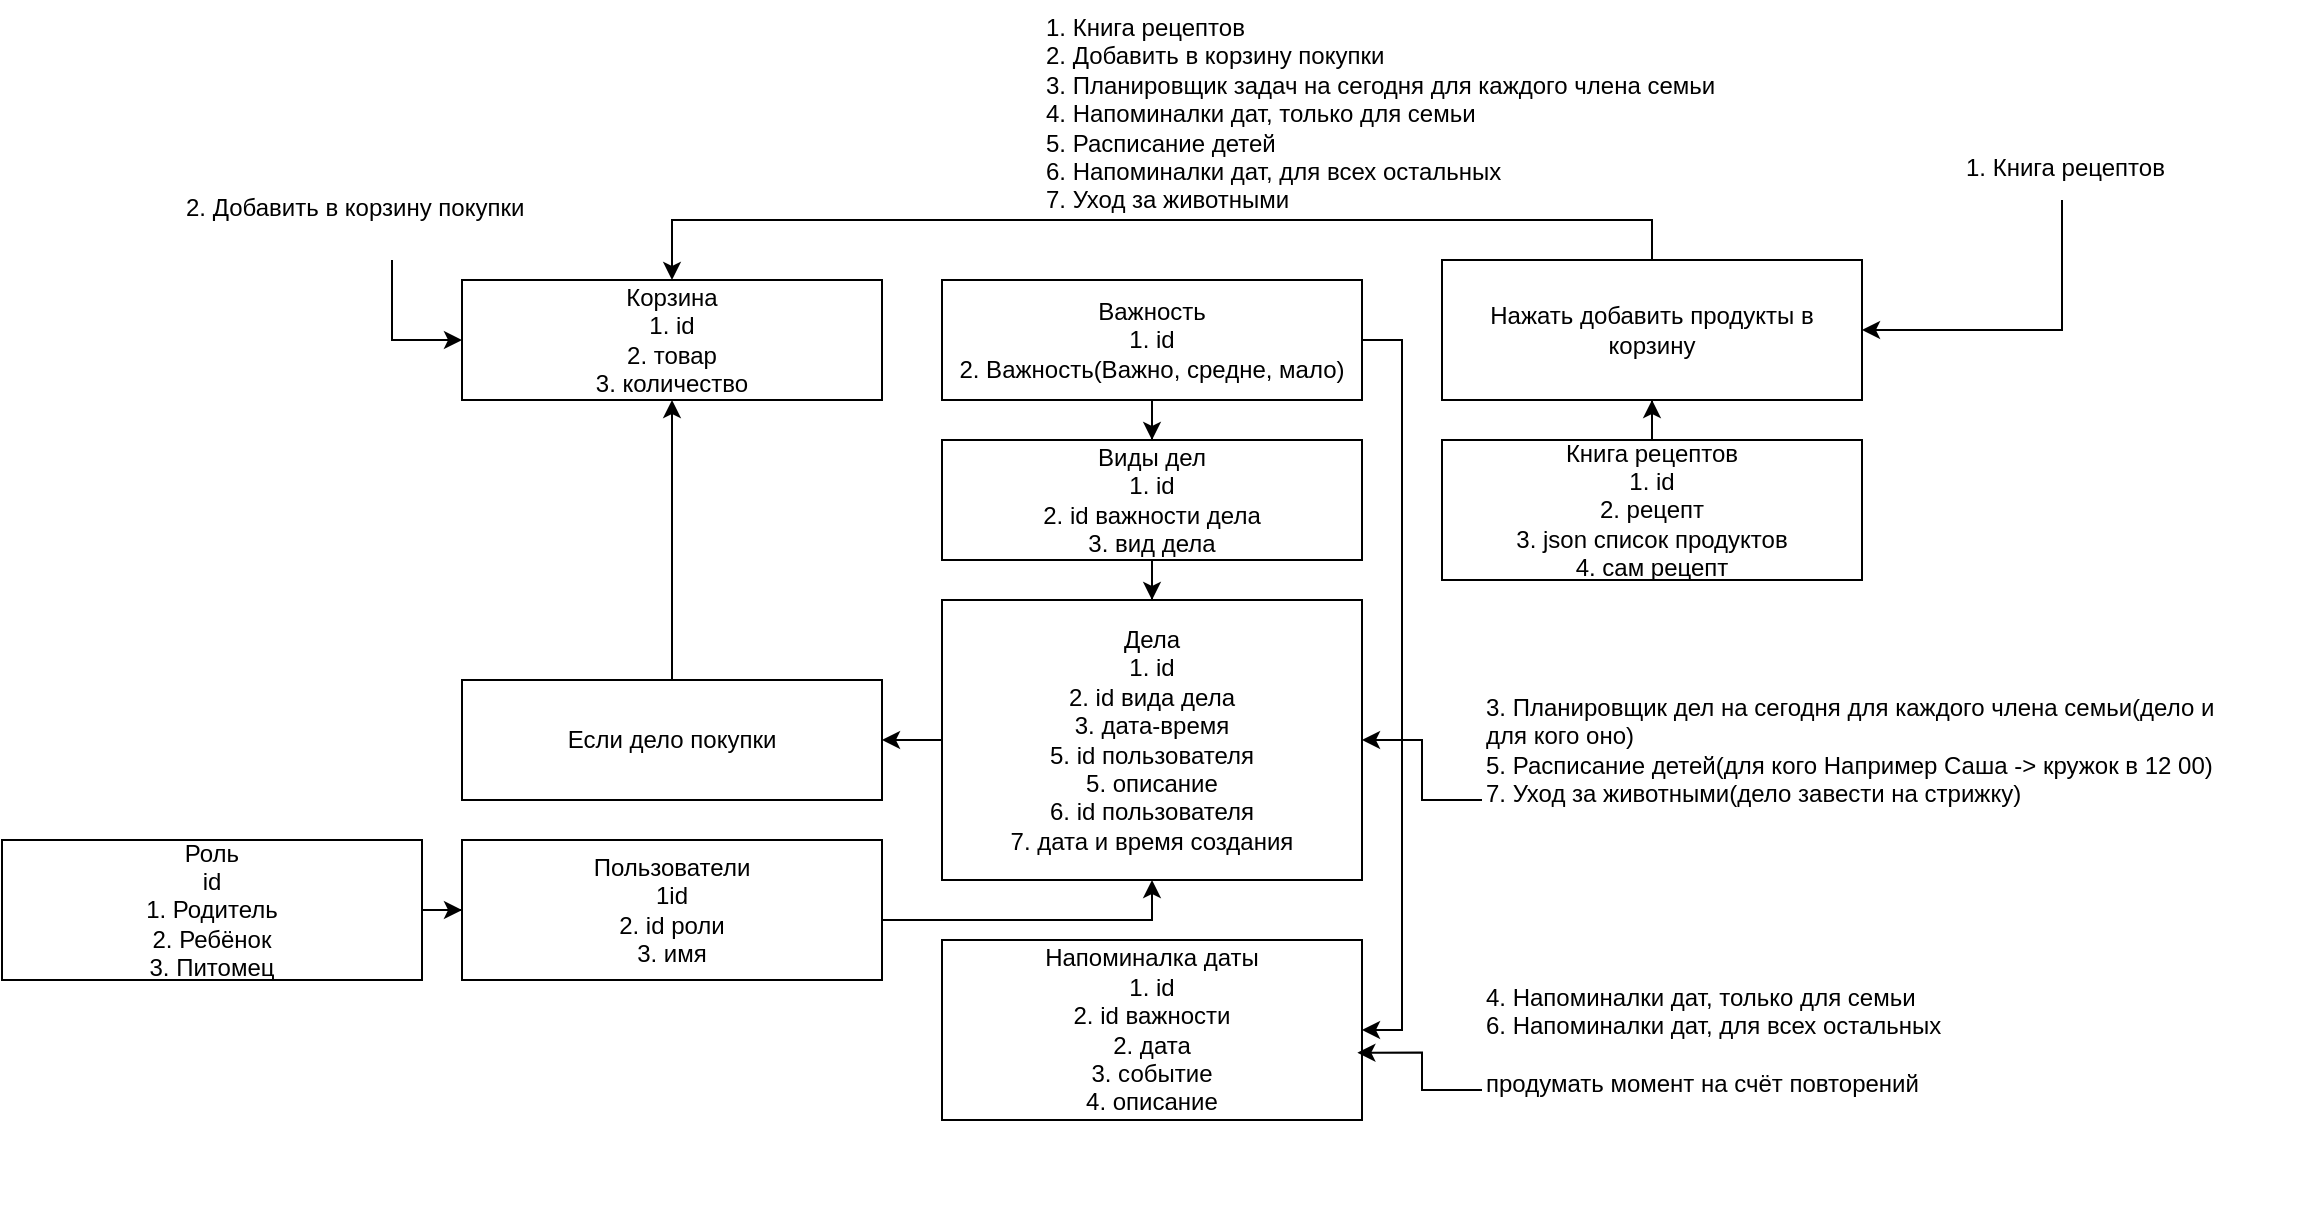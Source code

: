 <mxfile version="26.2.10">
  <diagram name="Страница — 1" id="LQEoc7Ox_GN1DkzEkNf7">
    <mxGraphModel dx="2255" dy="1912" grid="1" gridSize="10" guides="1" tooltips="1" connect="1" arrows="1" fold="1" page="1" pageScale="1" pageWidth="827" pageHeight="1169" math="0" shadow="0">
      <root>
        <mxCell id="0" />
        <mxCell id="1" parent="0" />
        <mxCell id="lm29R8KMJcdYnlwVV_AK-13" style="edgeStyle=orthogonalEdgeStyle;rounded=0;orthogonalLoop=1;jettySize=auto;html=1;entryX=1;entryY=0.5;entryDx=0;entryDy=0;" parent="1" source="lm29R8KMJcdYnlwVV_AK-1" target="lm29R8KMJcdYnlwVV_AK-12" edge="1">
          <mxGeometry relative="1" as="geometry" />
        </mxCell>
        <mxCell id="lm29R8KMJcdYnlwVV_AK-1" value="Дела&lt;div&gt;1. id&lt;/div&gt;&lt;div&gt;2. id вида дела&lt;/div&gt;&lt;div&gt;3. дата-время&lt;/div&gt;&lt;div&gt;5. id пользователя&lt;/div&gt;&lt;div&gt;5. описание&lt;/div&gt;&lt;div&gt;6. id пользователя&lt;/div&gt;&lt;div&gt;7. дата и время создания&lt;/div&gt;" style="rounded=0;whiteSpace=wrap;html=1;" parent="1" vertex="1">
          <mxGeometry x="110" y="280" width="210" height="140" as="geometry" />
        </mxCell>
        <mxCell id="lm29R8KMJcdYnlwVV_AK-5" style="edgeStyle=orthogonalEdgeStyle;rounded=0;orthogonalLoop=1;jettySize=auto;html=1;entryX=0.5;entryY=0;entryDx=0;entryDy=0;" parent="1" source="lm29R8KMJcdYnlwVV_AK-2" target="lm29R8KMJcdYnlwVV_AK-3" edge="1">
          <mxGeometry relative="1" as="geometry" />
        </mxCell>
        <mxCell id="lm29R8KMJcdYnlwVV_AK-21" style="edgeStyle=orthogonalEdgeStyle;rounded=0;orthogonalLoop=1;jettySize=auto;html=1;entryX=1;entryY=0.5;entryDx=0;entryDy=0;" parent="1" source="lm29R8KMJcdYnlwVV_AK-2" target="lm29R8KMJcdYnlwVV_AK-20" edge="1">
          <mxGeometry relative="1" as="geometry">
            <Array as="points">
              <mxPoint x="340" y="150" />
              <mxPoint x="340" y="495" />
            </Array>
          </mxGeometry>
        </mxCell>
        <mxCell id="lm29R8KMJcdYnlwVV_AK-2" value="Важность&lt;div&gt;1. id&lt;br&gt;2. Важность(Важно, средне, мало)&lt;/div&gt;" style="rounded=0;whiteSpace=wrap;html=1;" parent="1" vertex="1">
          <mxGeometry x="110" y="120" width="210" height="60" as="geometry" />
        </mxCell>
        <mxCell id="lm29R8KMJcdYnlwVV_AK-6" style="edgeStyle=orthogonalEdgeStyle;rounded=0;orthogonalLoop=1;jettySize=auto;html=1;entryX=0.5;entryY=0;entryDx=0;entryDy=0;" parent="1" source="lm29R8KMJcdYnlwVV_AK-3" target="lm29R8KMJcdYnlwVV_AK-1" edge="1">
          <mxGeometry relative="1" as="geometry" />
        </mxCell>
        <mxCell id="lm29R8KMJcdYnlwVV_AK-3" value="Виды дел&lt;div&gt;1. id&lt;/div&gt;&lt;div&gt;2. id важности дела&lt;/div&gt;&lt;div&gt;3. вид дела&lt;/div&gt;" style="rounded=0;whiteSpace=wrap;html=1;" parent="1" vertex="1">
          <mxGeometry x="110" y="200" width="210" height="60" as="geometry" />
        </mxCell>
        <mxCell id="lm29R8KMJcdYnlwVV_AK-7" value="1. Книга рецептов&#xa;2. Добавить в корзину покупки&#xa;3. Планировщик задач на сегодня для каждого члена семьи&#xa;4. Напоминалки дат, только для семьи&#xa;5. Расписание детей&#xa;6. Напоминалки дат, для всех остальных&#xa;7. Уход за животными" style="text;whiteSpace=wrap;" parent="1" vertex="1">
          <mxGeometry x="160" y="-20" width="370" height="120" as="geometry" />
        </mxCell>
        <mxCell id="lm29R8KMJcdYnlwVV_AK-18" style="edgeStyle=orthogonalEdgeStyle;rounded=0;orthogonalLoop=1;jettySize=auto;html=1;entryX=0.5;entryY=1;entryDx=0;entryDy=0;" parent="1" source="lm29R8KMJcdYnlwVV_AK-8" target="lm29R8KMJcdYnlwVV_AK-16" edge="1">
          <mxGeometry relative="1" as="geometry" />
        </mxCell>
        <mxCell id="lm29R8KMJcdYnlwVV_AK-8" value="Книга рецептов&lt;div&gt;1. id&lt;/div&gt;&lt;div&gt;2. рецепт&lt;/div&gt;&lt;div&gt;3. json список продуктов&lt;br&gt;4. сам рецепт&lt;/div&gt;" style="rounded=0;whiteSpace=wrap;html=1;" parent="1" vertex="1">
          <mxGeometry x="360" y="200" width="210" height="70" as="geometry" />
        </mxCell>
        <mxCell id="lm29R8KMJcdYnlwVV_AK-9" value="Корзина&lt;div&gt;1. id&lt;/div&gt;&lt;div&gt;2. товар&lt;/div&gt;&lt;div&gt;3. количество&lt;/div&gt;" style="rounded=0;whiteSpace=wrap;html=1;" parent="1" vertex="1">
          <mxGeometry x="-130" y="120" width="210" height="60" as="geometry" />
        </mxCell>
        <mxCell id="lm29R8KMJcdYnlwVV_AK-14" style="edgeStyle=orthogonalEdgeStyle;rounded=0;orthogonalLoop=1;jettySize=auto;html=1;" parent="1" source="lm29R8KMJcdYnlwVV_AK-12" target="lm29R8KMJcdYnlwVV_AK-9" edge="1">
          <mxGeometry relative="1" as="geometry" />
        </mxCell>
        <mxCell id="lm29R8KMJcdYnlwVV_AK-12" value="Если дело покупки" style="rounded=0;whiteSpace=wrap;html=1;" parent="1" vertex="1">
          <mxGeometry x="-130" y="320" width="210" height="60" as="geometry" />
        </mxCell>
        <mxCell id="lm29R8KMJcdYnlwVV_AK-17" style="edgeStyle=orthogonalEdgeStyle;rounded=0;orthogonalLoop=1;jettySize=auto;html=1;entryX=0.5;entryY=0;entryDx=0;entryDy=0;exitX=0.5;exitY=0;exitDx=0;exitDy=0;" parent="1" source="lm29R8KMJcdYnlwVV_AK-16" target="lm29R8KMJcdYnlwVV_AK-9" edge="1">
          <mxGeometry relative="1" as="geometry" />
        </mxCell>
        <mxCell id="lm29R8KMJcdYnlwVV_AK-16" value="Нажать добавить продукты в корзину" style="rounded=0;whiteSpace=wrap;html=1;" parent="1" vertex="1">
          <mxGeometry x="360" y="110" width="210" height="70" as="geometry" />
        </mxCell>
        <mxCell id="lm29R8KMJcdYnlwVV_AK-20" value="Напоминалка даты&lt;br&gt;1. id&lt;div&gt;2. id важности&lt;/div&gt;&lt;div&gt;&lt;div&gt;2. дата&lt;/div&gt;&lt;div&gt;3. событие&lt;/div&gt;&lt;div&gt;4. описание&lt;/div&gt;&lt;/div&gt;" style="rounded=0;whiteSpace=wrap;html=1;" parent="1" vertex="1">
          <mxGeometry x="110" y="450" width="210" height="90" as="geometry" />
        </mxCell>
        <mxCell id="lm29R8KMJcdYnlwVV_AK-24" style="edgeStyle=orthogonalEdgeStyle;rounded=0;orthogonalLoop=1;jettySize=auto;html=1;entryX=1;entryY=0.5;entryDx=0;entryDy=0;" parent="1" source="lm29R8KMJcdYnlwVV_AK-22" target="lm29R8KMJcdYnlwVV_AK-1" edge="1">
          <mxGeometry relative="1" as="geometry" />
        </mxCell>
        <mxCell id="lm29R8KMJcdYnlwVV_AK-22" value="3. Планировщик дел на сегодня для каждого члена семьи(дело и для кого оно)&#xa;5. Расписание детей(для кого Например Саша -&gt; кружок в 12 00)&#xa;7. Уход за животными(дело завести на стрижку)" style="text;whiteSpace=wrap;" parent="1" vertex="1">
          <mxGeometry x="380" y="320" width="370" height="120" as="geometry" />
        </mxCell>
        <mxCell id="lm29R8KMJcdYnlwVV_AK-23" value="4. Напоминалки дат, только для семьи&#xa;6. Напоминалки дат, для всех остальных&#xa;&#xa;продумать момент на счёт повторений" style="text;whiteSpace=wrap;" parent="1" vertex="1">
          <mxGeometry x="380" y="465" width="370" height="120" as="geometry" />
        </mxCell>
        <mxCell id="lm29R8KMJcdYnlwVV_AK-26" style="edgeStyle=orthogonalEdgeStyle;rounded=0;orthogonalLoop=1;jettySize=auto;html=1;entryX=0.989;entryY=0.626;entryDx=0;entryDy=0;entryPerimeter=0;" parent="1" source="lm29R8KMJcdYnlwVV_AK-23" target="lm29R8KMJcdYnlwVV_AK-20" edge="1">
          <mxGeometry relative="1" as="geometry" />
        </mxCell>
        <mxCell id="lm29R8KMJcdYnlwVV_AK-28" style="edgeStyle=orthogonalEdgeStyle;rounded=0;orthogonalLoop=1;jettySize=auto;html=1;entryX=0;entryY=0.5;entryDx=0;entryDy=0;" parent="1" source="lm29R8KMJcdYnlwVV_AK-27" target="lm29R8KMJcdYnlwVV_AK-9" edge="1">
          <mxGeometry relative="1" as="geometry" />
        </mxCell>
        <mxCell id="lm29R8KMJcdYnlwVV_AK-27" value="2. Добавить в корзину покупки" style="text;whiteSpace=wrap;" parent="1" vertex="1">
          <mxGeometry x="-270" y="70" width="210" height="40" as="geometry" />
        </mxCell>
        <mxCell id="lm29R8KMJcdYnlwVV_AK-30" style="edgeStyle=orthogonalEdgeStyle;rounded=0;orthogonalLoop=1;jettySize=auto;html=1;" parent="1" source="lm29R8KMJcdYnlwVV_AK-29" target="lm29R8KMJcdYnlwVV_AK-16" edge="1">
          <mxGeometry relative="1" as="geometry">
            <Array as="points">
              <mxPoint x="670" y="145" />
            </Array>
          </mxGeometry>
        </mxCell>
        <mxCell id="lm29R8KMJcdYnlwVV_AK-29" value="1. Книга рецептов" style="text;whiteSpace=wrap;" parent="1" vertex="1">
          <mxGeometry x="620" y="50" width="170" height="30" as="geometry" />
        </mxCell>
        <mxCell id="lm29R8KMJcdYnlwVV_AK-35" style="edgeStyle=orthogonalEdgeStyle;rounded=0;orthogonalLoop=1;jettySize=auto;html=1;entryX=0.5;entryY=1;entryDx=0;entryDy=0;" parent="1" source="lm29R8KMJcdYnlwVV_AK-31" target="lm29R8KMJcdYnlwVV_AK-1" edge="1">
          <mxGeometry relative="1" as="geometry">
            <Array as="points">
              <mxPoint x="215" y="440" />
            </Array>
          </mxGeometry>
        </mxCell>
        <mxCell id="lm29R8KMJcdYnlwVV_AK-31" value="Пользователи&lt;div&gt;1id&lt;/div&gt;&lt;div&gt;2. id роли&lt;br&gt;3. имя&lt;/div&gt;" style="rounded=0;whiteSpace=wrap;html=1;" parent="1" vertex="1">
          <mxGeometry x="-130" y="400" width="210" height="70" as="geometry" />
        </mxCell>
        <mxCell id="lm29R8KMJcdYnlwVV_AK-34" style="edgeStyle=orthogonalEdgeStyle;rounded=0;orthogonalLoop=1;jettySize=auto;html=1;entryX=0;entryY=0.5;entryDx=0;entryDy=0;" parent="1" source="lm29R8KMJcdYnlwVV_AK-32" target="lm29R8KMJcdYnlwVV_AK-31" edge="1">
          <mxGeometry relative="1" as="geometry" />
        </mxCell>
        <mxCell id="lm29R8KMJcdYnlwVV_AK-32" value="Роль&lt;div&gt;id&lt;br&gt;1. Родитель&lt;div&gt;2. Ребёнок&lt;br&gt;3. Питомец&lt;/div&gt;&lt;/div&gt;" style="rounded=0;whiteSpace=wrap;html=1;" parent="1" vertex="1">
          <mxGeometry x="-360" y="400" width="210" height="70" as="geometry" />
        </mxCell>
      </root>
    </mxGraphModel>
  </diagram>
</mxfile>
